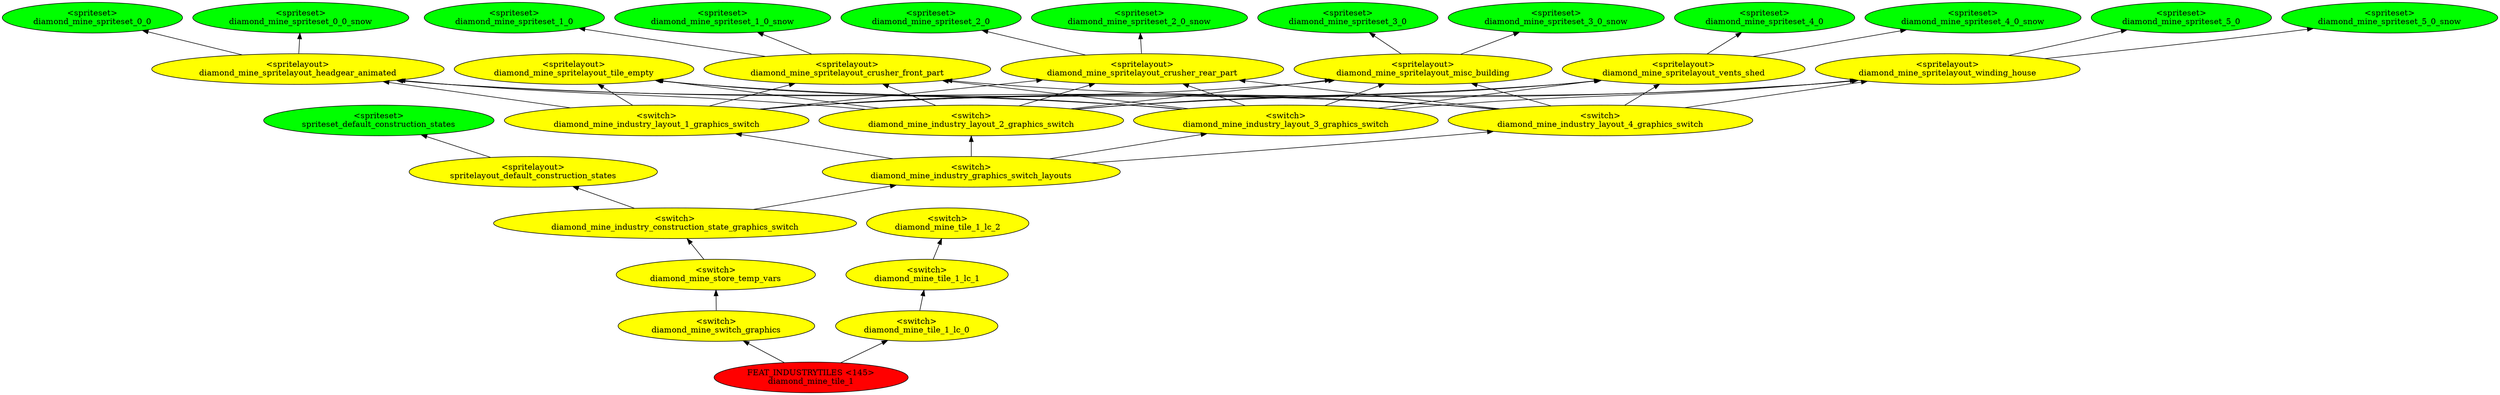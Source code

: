 digraph {
rankdir="BT"
spriteset_default_construction_states [fillcolor=green style="filled" label="<spriteset>\nspriteset_default_construction_states"]
spritelayout_default_construction_states [fillcolor=yellow style="filled" label="<spritelayout>\nspritelayout_default_construction_states"]
diamond_mine_spriteset_0_0 [fillcolor=green style="filled" label="<spriteset>\ndiamond_mine_spriteset_0_0"]
diamond_mine_spriteset_0_0_snow [fillcolor=green style="filled" label="<spriteset>\ndiamond_mine_spriteset_0_0_snow"]
diamond_mine_spriteset_1_0 [fillcolor=green style="filled" label="<spriteset>\ndiamond_mine_spriteset_1_0"]
diamond_mine_spriteset_1_0_snow [fillcolor=green style="filled" label="<spriteset>\ndiamond_mine_spriteset_1_0_snow"]
diamond_mine_spriteset_2_0 [fillcolor=green style="filled" label="<spriteset>\ndiamond_mine_spriteset_2_0"]
diamond_mine_spriteset_2_0_snow [fillcolor=green style="filled" label="<spriteset>\ndiamond_mine_spriteset_2_0_snow"]
diamond_mine_spriteset_3_0 [fillcolor=green style="filled" label="<spriteset>\ndiamond_mine_spriteset_3_0"]
diamond_mine_spriteset_3_0_snow [fillcolor=green style="filled" label="<spriteset>\ndiamond_mine_spriteset_3_0_snow"]
diamond_mine_spriteset_4_0 [fillcolor=green style="filled" label="<spriteset>\ndiamond_mine_spriteset_4_0"]
diamond_mine_spriteset_4_0_snow [fillcolor=green style="filled" label="<spriteset>\ndiamond_mine_spriteset_4_0_snow"]
diamond_mine_spriteset_5_0 [fillcolor=green style="filled" label="<spriteset>\ndiamond_mine_spriteset_5_0"]
diamond_mine_spriteset_5_0_snow [fillcolor=green style="filled" label="<spriteset>\ndiamond_mine_spriteset_5_0_snow"]
diamond_mine_spritelayout_tile_empty [fillcolor=yellow style="filled" label="<spritelayout>\ndiamond_mine_spritelayout_tile_empty"]
diamond_mine_spritelayout_headgear_animated [fillcolor=yellow style="filled" label="<spritelayout>\ndiamond_mine_spritelayout_headgear_animated"]
diamond_mine_spritelayout_crusher_front_part [fillcolor=yellow style="filled" label="<spritelayout>\ndiamond_mine_spritelayout_crusher_front_part"]
diamond_mine_spritelayout_crusher_rear_part [fillcolor=yellow style="filled" label="<spritelayout>\ndiamond_mine_spritelayout_crusher_rear_part"]
diamond_mine_spritelayout_misc_building [fillcolor=yellow style="filled" label="<spritelayout>\ndiamond_mine_spritelayout_misc_building"]
diamond_mine_spritelayout_vents_shed [fillcolor=yellow style="filled" label="<spritelayout>\ndiamond_mine_spritelayout_vents_shed"]
diamond_mine_spritelayout_winding_house [fillcolor=yellow style="filled" label="<spritelayout>\ndiamond_mine_spritelayout_winding_house"]
diamond_mine_industry_layout_1_graphics_switch [fillcolor=yellow style="filled" label="<switch>\ndiamond_mine_industry_layout_1_graphics_switch"]
diamond_mine_industry_layout_2_graphics_switch [fillcolor=yellow style="filled" label="<switch>\ndiamond_mine_industry_layout_2_graphics_switch"]
diamond_mine_industry_layout_3_graphics_switch [fillcolor=yellow style="filled" label="<switch>\ndiamond_mine_industry_layout_3_graphics_switch"]
diamond_mine_industry_layout_4_graphics_switch [fillcolor=yellow style="filled" label="<switch>\ndiamond_mine_industry_layout_4_graphics_switch"]
diamond_mine_industry_graphics_switch_layouts [fillcolor=yellow style="filled" label="<switch>\ndiamond_mine_industry_graphics_switch_layouts"]
diamond_mine_industry_construction_state_graphics_switch [fillcolor=yellow style="filled" label="<switch>\ndiamond_mine_industry_construction_state_graphics_switch"]
diamond_mine_store_temp_vars [fillcolor=yellow style="filled" label="<switch>\ndiamond_mine_store_temp_vars"]
diamond_mine_switch_graphics [fillcolor=yellow style="filled" label="<switch>\ndiamond_mine_switch_graphics"]
diamond_mine_tile_1_lc_2 [fillcolor=yellow style="filled" label="<switch>\ndiamond_mine_tile_1_lc_2"]
diamond_mine_tile_1_lc_1 [fillcolor=yellow style="filled" label="<switch>\ndiamond_mine_tile_1_lc_1"]
diamond_mine_tile_1_lc_0 [fillcolor=yellow style="filled" label="<switch>\ndiamond_mine_tile_1_lc_0"]
diamond_mine_tile_1 [fillcolor=red style="filled" label="FEAT_INDUSTRYTILES <145>\ndiamond_mine_tile_1"]
diamond_mine_industry_layout_3_graphics_switch->diamond_mine_spritelayout_tile_empty
diamond_mine_industry_layout_3_graphics_switch->diamond_mine_spritelayout_vents_shed
diamond_mine_spritelayout_crusher_rear_part->diamond_mine_spriteset_2_0
diamond_mine_industry_layout_1_graphics_switch->diamond_mine_spritelayout_vents_shed
diamond_mine_tile_1_lc_1->diamond_mine_tile_1_lc_2
diamond_mine_industry_layout_1_graphics_switch->diamond_mine_spritelayout_winding_house
diamond_mine_industry_layout_4_graphics_switch->diamond_mine_spritelayout_crusher_rear_part
diamond_mine_store_temp_vars->diamond_mine_industry_construction_state_graphics_switch
diamond_mine_tile_1_lc_0->diamond_mine_tile_1_lc_1
diamond_mine_spritelayout_misc_building->diamond_mine_spriteset_3_0_snow
diamond_mine_spritelayout_misc_building->diamond_mine_spriteset_3_0
diamond_mine_switch_graphics->diamond_mine_store_temp_vars
diamond_mine_spritelayout_headgear_animated->diamond_mine_spriteset_0_0
diamond_mine_tile_1->diamond_mine_tile_1_lc_0
diamond_mine_industry_graphics_switch_layouts->diamond_mine_industry_layout_2_graphics_switch
diamond_mine_industry_graphics_switch_layouts->diamond_mine_industry_layout_3_graphics_switch
diamond_mine_industry_graphics_switch_layouts->diamond_mine_industry_layout_4_graphics_switch
diamond_mine_spritelayout_winding_house->diamond_mine_spriteset_5_0
diamond_mine_industry_layout_4_graphics_switch->diamond_mine_spritelayout_headgear_animated
diamond_mine_industry_layout_1_graphics_switch->diamond_mine_spritelayout_crusher_rear_part
diamond_mine_industry_layout_4_graphics_switch->diamond_mine_spritelayout_misc_building
diamond_mine_industry_layout_2_graphics_switch->diamond_mine_spritelayout_tile_empty
diamond_mine_industry_layout_2_graphics_switch->diamond_mine_spritelayout_vents_shed
diamond_mine_industry_layout_2_graphics_switch->diamond_mine_spritelayout_crusher_front_part
diamond_mine_industry_layout_2_graphics_switch->diamond_mine_spritelayout_headgear_animated
diamond_mine_industry_layout_3_graphics_switch->diamond_mine_spritelayout_crusher_front_part
diamond_mine_industry_graphics_switch_layouts->diamond_mine_industry_layout_1_graphics_switch
diamond_mine_industry_layout_3_graphics_switch->diamond_mine_spritelayout_headgear_animated
diamond_mine_industry_layout_2_graphics_switch->diamond_mine_spritelayout_winding_house
diamond_mine_spritelayout_winding_house->diamond_mine_spriteset_5_0_snow
diamond_mine_spritelayout_vents_shed->diamond_mine_spriteset_4_0
diamond_mine_industry_layout_1_graphics_switch->diamond_mine_spritelayout_misc_building
diamond_mine_industry_layout_2_graphics_switch->diamond_mine_spritelayout_crusher_rear_part
diamond_mine_industry_layout_1_graphics_switch->diamond_mine_spritelayout_crusher_front_part
diamond_mine_industry_layout_3_graphics_switch->diamond_mine_spritelayout_misc_building
diamond_mine_industry_layout_1_graphics_switch->diamond_mine_spritelayout_tile_empty
diamond_mine_spritelayout_crusher_front_part->diamond_mine_spriteset_1_0
diamond_mine_industry_construction_state_graphics_switch->spritelayout_default_construction_states
diamond_mine_spritelayout_crusher_front_part->diamond_mine_spriteset_1_0_snow
diamond_mine_industry_layout_4_graphics_switch->diamond_mine_spritelayout_crusher_front_part
diamond_mine_industry_layout_3_graphics_switch->diamond_mine_spritelayout_crusher_rear_part
diamond_mine_industry_construction_state_graphics_switch->diamond_mine_industry_graphics_switch_layouts
diamond_mine_industry_layout_4_graphics_switch->diamond_mine_spritelayout_winding_house
spritelayout_default_construction_states->spriteset_default_construction_states
diamond_mine_industry_layout_1_graphics_switch->diamond_mine_spritelayout_headgear_animated
diamond_mine_spritelayout_headgear_animated->diamond_mine_spriteset_0_0_snow
diamond_mine_tile_1->diamond_mine_switch_graphics
diamond_mine_spritelayout_vents_shed->diamond_mine_spriteset_4_0_snow
diamond_mine_industry_layout_3_graphics_switch->diamond_mine_spritelayout_winding_house
diamond_mine_spritelayout_crusher_rear_part->diamond_mine_spriteset_2_0_snow
diamond_mine_industry_layout_2_graphics_switch->diamond_mine_spritelayout_misc_building
diamond_mine_industry_layout_4_graphics_switch->diamond_mine_spritelayout_tile_empty
diamond_mine_industry_layout_4_graphics_switch->diamond_mine_spritelayout_vents_shed
}
